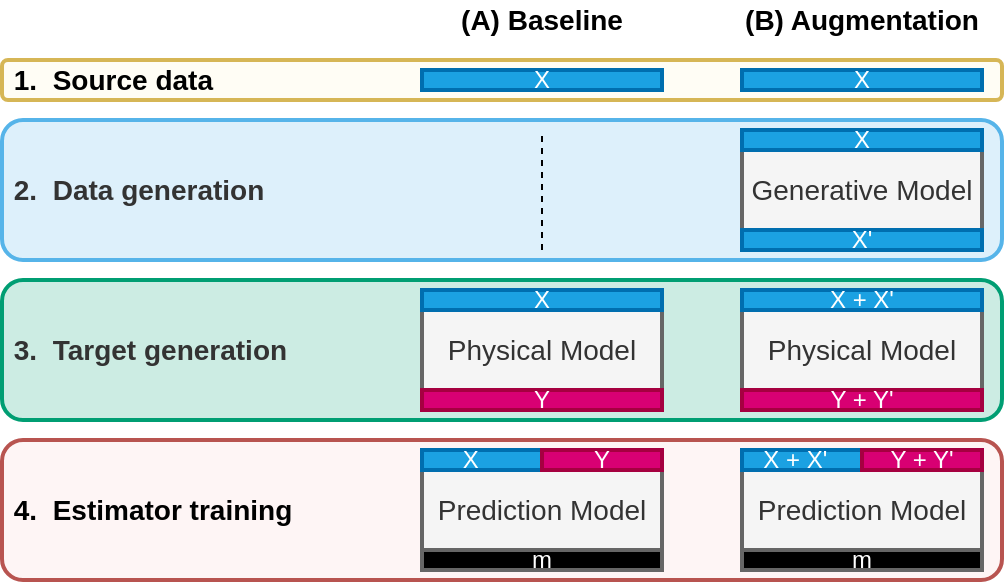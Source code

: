 <mxfile version="14.7.1" type="device"><diagram id="FnliEwHtN3NqLyuN3hxp" name="Page-1"><mxGraphModel dx="994" dy="91" grid="1" gridSize="10" guides="1" tooltips="1" connect="1" arrows="1" fold="1" page="1" pageScale="1" pageWidth="827" pageHeight="1169" math="0" shadow="0"><root><mxCell id="0"/><mxCell id="1" parent="0"/><mxCell id="UabJHrPgbb6jDTXHvvOn-20" value="&amp;nbsp;1.&amp;nbsp; Source data" style="rounded=1;whiteSpace=wrap;html=1;strokeWidth=2;fontSize=14;align=left;glass=0;shadow=0;sketch=0;fillOpacity=20;fontStyle=1;fillColor=#fff2cc;strokeColor=#d6b656;" parent="1" vertex="1"><mxGeometry x="-20" y="80" width="500" height="20" as="geometry"/></mxCell><mxCell id="UabJHrPgbb6jDTXHvvOn-21" value="&amp;nbsp;4.&amp;nbsp; Estimator training" style="rounded=1;whiteSpace=wrap;html=1;strokeWidth=2;fontSize=14;align=left;fillOpacity=20;fontStyle=1;fillColor=#f8cecc;strokeColor=#b85450;" parent="1" vertex="1"><mxGeometry x="-20" y="270" width="500" height="70" as="geometry"/></mxCell><mxCell id="5FH2-9BuhcL9PdnbFVVk-265" value="&amp;nbsp;2.&amp;nbsp; Data generation" style="rounded=1;whiteSpace=wrap;html=1;strokeWidth=2;fontSize=14;fontColor=#333333;align=left;glass=0;shadow=0;sketch=0;fillOpacity=20;fontStyle=1;fillColor=#56B4E9;strokeColor=#56B4E9;" parent="1" vertex="1"><mxGeometry x="-20" y="110" width="500" height="70" as="geometry"/></mxCell><mxCell id="5FH2-9BuhcL9PdnbFVVk-261" value="&amp;nbsp;3.&amp;nbsp; Target generation" style="rounded=1;whiteSpace=wrap;html=1;strokeWidth=2;fontSize=14;fontColor=#333333;align=left;fillOpacity=20;fontStyle=1;fillColor=#009E73;strokeColor=#009E73;" parent="1" vertex="1"><mxGeometry x="-20" y="190" width="500" height="70" as="geometry"/></mxCell><mxCell id="5FH2-9BuhcL9PdnbFVVk-226" value="&lt;span style=&quot;font-weight: 400&quot;&gt;Prediction Model&lt;/span&gt;" style="rounded=0;whiteSpace=wrap;html=1;strokeWidth=2;gradientDirection=east;arcSize=13;fontSize=14;fontStyle=1;fillColor=#f5f5f5;strokeColor=#666666;fontColor=#333333;" parent="1" vertex="1"><mxGeometry x="190" y="275" width="120" height="60" as="geometry"/></mxCell><mxCell id="5FH2-9BuhcL9PdnbFVVk-229" value="X&amp;nbsp; &amp;nbsp; &amp;nbsp; &amp;nbsp; &amp;nbsp; &amp;nbsp; &amp;nbsp; &amp;nbsp; &amp;nbsp; &amp;nbsp;Y" style="rounded=0;whiteSpace=wrap;html=1;strokeWidth=2;gradientDirection=east;fillColor=#1ba1e2;arcSize=13;strokeColor=#006EAF;fontColor=#ffffff;" parent="1" vertex="1"><mxGeometry x="190" y="275" width="120" height="10" as="geometry"/></mxCell><mxCell id="5FH2-9BuhcL9PdnbFVVk-230" value="Y" style="rounded=0;whiteSpace=wrap;html=1;strokeWidth=2;fillColor=#d80073;strokeColor=#A50040;fontColor=#ffffff;" parent="1" vertex="1"><mxGeometry x="250" y="275" width="60" height="10" as="geometry"/></mxCell><mxCell id="5FH2-9BuhcL9PdnbFVVk-237" value="m" style="rounded=0;whiteSpace=wrap;html=1;strokeWidth=2;gradientDirection=east;arcSize=13;fontColor=#ffffff;fontStyle=0;fillColor=#000000;strokeColor=#666666;" parent="1" vertex="1"><mxGeometry x="190" y="325" width="120" height="10" as="geometry"/></mxCell><mxCell id="5FH2-9BuhcL9PdnbFVVk-272" value="(A) Baseline" style="text;html=1;strokeColor=none;fillColor=none;align=center;verticalAlign=middle;whiteSpace=wrap;rounded=0;shadow=0;glass=0;sketch=0;fontSize=14;fontColor=#000000;fontStyle=1" parent="1" vertex="1"><mxGeometry x="190" y="50" width="120" height="20" as="geometry"/></mxCell><mxCell id="5FH2-9BuhcL9PdnbFVVk-277" value="" style="endArrow=none;dashed=1;html=1;strokeColor=#000000;fontSize=14;fontColor=#000000;" parent="1" edge="1"><mxGeometry width="50" height="50" relative="1" as="geometry"><mxPoint x="250.0" y="175.0" as="sourcePoint"/><mxPoint x="250.0" y="115" as="targetPoint"/></mxGeometry></mxCell><mxCell id="B5RD0-rsa5Wg8G0mFdEP-71" value="X&amp;nbsp; &amp;nbsp; &amp;nbsp; &amp;nbsp; &amp;nbsp; &amp;nbsp; &amp;nbsp; &amp;nbsp; &amp;nbsp; &amp;nbsp;Y" style="rounded=0;whiteSpace=wrap;html=1;strokeWidth=2;gradientDirection=east;fillColor=#1ba1e2;arcSize=13;strokeColor=#006EAF;fontColor=#ffffff;" parent="1" vertex="1"><mxGeometry x="190" y="85" width="120" height="10" as="geometry"/></mxCell><mxCell id="B5RD0-rsa5Wg8G0mFdEP-74" value="Generative Model" style="rounded=0;whiteSpace=wrap;html=1;strokeWidth=2;gradientDirection=east;arcSize=13;fontSize=14;fillColor=#f5f5f5;strokeColor=#666666;fontColor=#333333;" parent="1" vertex="1"><mxGeometry x="350" y="115" width="120" height="60" as="geometry"/></mxCell><mxCell id="B5RD0-rsa5Wg8G0mFdEP-75" value="X" style="rounded=0;whiteSpace=wrap;html=1;strokeWidth=2;gradientDirection=east;fillColor=#1ba1e2;arcSize=13;strokeColor=#006EAF;fontColor=#ffffff;" parent="1" vertex="1"><mxGeometry x="350" y="115" width="120" height="10" as="geometry"/></mxCell><mxCell id="B5RD0-rsa5Wg8G0mFdEP-77" value="X'" style="rounded=0;whiteSpace=wrap;html=1;strokeWidth=2;gradientDirection=east;fillColor=#1ba1e2;arcSize=13;strokeColor=#006EAF;fontColor=#ffffff;" parent="1" vertex="1"><mxGeometry x="350" y="165" width="120" height="10" as="geometry"/></mxCell><mxCell id="B5RD0-rsa5Wg8G0mFdEP-83" value="&lt;span style=&quot;font-weight: 400&quot;&gt;Prediction Model&lt;/span&gt;" style="rounded=0;whiteSpace=wrap;html=1;strokeWidth=2;gradientDirection=east;arcSize=13;fontSize=14;fontStyle=1;fillColor=#f5f5f5;strokeColor=#666666;fontColor=#333333;" parent="1" vertex="1"><mxGeometry x="350" y="275" width="120" height="60" as="geometry"/></mxCell><mxCell id="B5RD0-rsa5Wg8G0mFdEP-84" value="&lt;span&gt;X + X'&amp;nbsp; &amp;nbsp; &amp;nbsp; &amp;nbsp; &amp;nbsp; &amp;nbsp; &amp;nbsp; &amp;nbsp; &amp;nbsp; &amp;nbsp;&amp;nbsp;&lt;/span&gt;" style="rounded=0;whiteSpace=wrap;html=1;strokeWidth=2;gradientDirection=east;fillColor=#1ba1e2;arcSize=13;strokeColor=#006EAF;fontColor=#ffffff;" parent="1" vertex="1"><mxGeometry x="350" y="275" width="120" height="10" as="geometry"/></mxCell><mxCell id="B5RD0-rsa5Wg8G0mFdEP-85" value="Y + Y'" style="rounded=0;whiteSpace=wrap;html=1;strokeWidth=2;fillColor=#d80073;strokeColor=#A50040;fontColor=#ffffff;" parent="1" vertex="1"><mxGeometry x="410" y="275" width="60" height="10" as="geometry"/></mxCell><mxCell id="B5RD0-rsa5Wg8G0mFdEP-86" value="m" style="rounded=0;whiteSpace=wrap;html=1;strokeWidth=2;gradientDirection=east;arcSize=13;fontColor=#ffffff;fontStyle=0;fillColor=#000000;strokeColor=#666666;" parent="1" vertex="1"><mxGeometry x="350" y="325" width="120" height="10" as="geometry"/></mxCell><mxCell id="B5RD0-rsa5Wg8G0mFdEP-92" value="X" style="rounded=0;whiteSpace=wrap;html=1;strokeWidth=2;gradientDirection=east;fillColor=#1ba1e2;arcSize=13;strokeColor=#006EAF;fontColor=#ffffff;fontStyle=0" parent="1" vertex="1"><mxGeometry x="350" y="85" width="120" height="10" as="geometry"/></mxCell><mxCell id="B5RD0-rsa5Wg8G0mFdEP-96" value="Physical Model" style="rounded=0;whiteSpace=wrap;html=1;strokeWidth=2;gradientDirection=east;arcSize=13;fontSize=14;fillColor=#f5f5f5;strokeColor=#666666;fontColor=#333333;" parent="1" vertex="1"><mxGeometry x="350" y="195" width="120" height="60" as="geometry"/></mxCell><mxCell id="B5RD0-rsa5Wg8G0mFdEP-97" value="X + X'" style="rounded=0;whiteSpace=wrap;html=1;strokeWidth=2;gradientDirection=east;fillColor=#1ba1e2;arcSize=13;strokeColor=#006EAF;fontColor=#ffffff;" parent="1" vertex="1"><mxGeometry x="350" y="195" width="120" height="10" as="geometry"/></mxCell><mxCell id="B5RD0-rsa5Wg8G0mFdEP-98" value="Y + Y'" style="rounded=0;whiteSpace=wrap;html=1;strokeWidth=2;gradientDirection=east;arcSize=13;fontColor=#ffffff;fillColor=#D80073;strokeColor=#A50040;" parent="1" vertex="1"><mxGeometry x="350" y="245" width="120" height="10" as="geometry"/></mxCell><mxCell id="B5RD0-rsa5Wg8G0mFdEP-104" value="(B) Augmentation" style="text;html=1;strokeColor=none;fillColor=none;align=center;verticalAlign=middle;whiteSpace=wrap;rounded=0;shadow=0;glass=0;sketch=0;fontSize=14;fontColor=#000000;fontStyle=1" parent="1" vertex="1"><mxGeometry x="350" y="50" width="120" height="20" as="geometry"/></mxCell><mxCell id="nOgv8MNpszyaWGE8-Qf7-9" value="*" style="text;html=1;strokeColor=none;fillColor=none;align=center;verticalAlign=middle;whiteSpace=wrap;rounded=0;strokeWidth=8;" parent="1" vertex="1"><mxGeometry x="190" y="215" width="40" height="20" as="geometry"/></mxCell><mxCell id="nOgv8MNpszyaWGE8-Qf7-21" value="Physical Model" style="rounded=0;whiteSpace=wrap;html=1;strokeWidth=2;gradientDirection=east;arcSize=13;fontSize=14;fillColor=#f5f5f5;strokeColor=#666666;fontColor=#333333;" parent="1" vertex="1"><mxGeometry x="190" y="195" width="120" height="60" as="geometry"/></mxCell><mxCell id="nOgv8MNpszyaWGE8-Qf7-22" value="X" style="rounded=0;whiteSpace=wrap;html=1;strokeWidth=2;gradientDirection=east;fillColor=#1ba1e2;arcSize=13;strokeColor=#006EAF;fontColor=#ffffff;" parent="1" vertex="1"><mxGeometry x="190" y="195" width="120" height="10" as="geometry"/></mxCell><mxCell id="nOgv8MNpszyaWGE8-Qf7-23" value="Y" style="rounded=0;whiteSpace=wrap;html=1;strokeWidth=2;gradientDirection=east;arcSize=13;fontColor=#ffffff;fillColor=#D80073;strokeColor=#A50040;" parent="1" vertex="1"><mxGeometry x="190" y="245" width="120" height="10" as="geometry"/></mxCell><mxCell id="nOgv8MNpszyaWGE8-Qf7-24" value="X" style="rounded=0;whiteSpace=wrap;html=1;strokeWidth=2;gradientDirection=east;fillColor=#1ba1e2;arcSize=13;strokeColor=#006EAF;fontColor=#ffffff;" parent="1" vertex="1"><mxGeometry x="190" y="85" width="120" height="10" as="geometry"/></mxCell></root></mxGraphModel></diagram></mxfile>